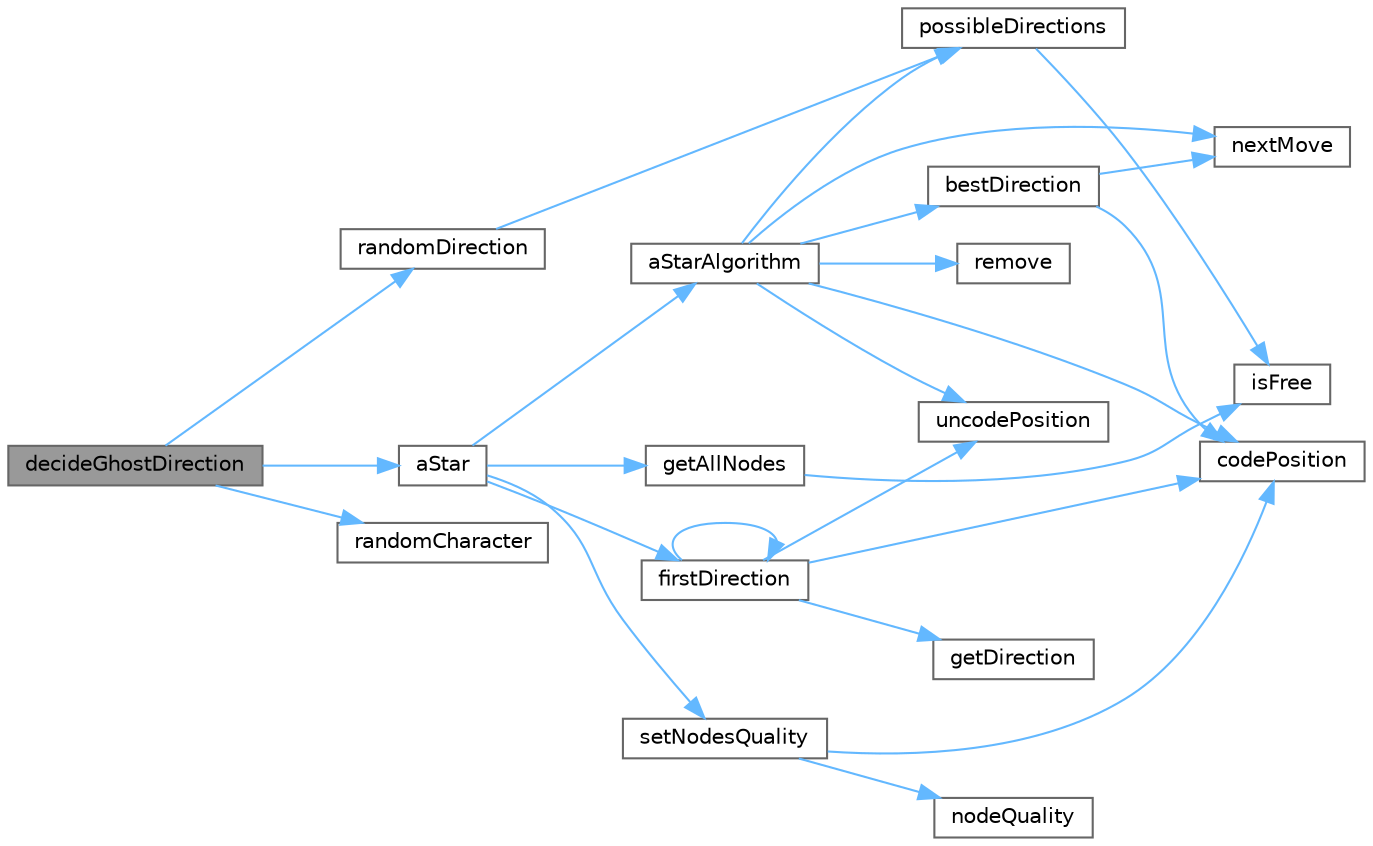 digraph "decideGhostDirection"
{
 // LATEX_PDF_SIZE
  bgcolor="transparent";
  edge [fontname=Helvetica,fontsize=10,labelfontname=Helvetica,labelfontsize=10];
  node [fontname=Helvetica,fontsize=10,shape=box,height=0.2,width=0.4];
  rankdir="LR";
  Node1 [label="decideGhostDirection",height=0.2,width=0.4,color="gray40", fillcolor="grey60", style="filled", fontcolor="black",tooltip=" "];
  Node1 -> Node2 [color="steelblue1",style="solid"];
  Node2 [label="aStar",height=0.2,width=0.4,color="grey40", fillcolor="white", style="filled",URL="$ghost__intelligence_8cpp.html#a1736387c34d2767e769cf73f95eaa572",tooltip=" "];
  Node2 -> Node3 [color="steelblue1",style="solid"];
  Node3 [label="aStarAlgorithm",height=0.2,width=0.4,color="grey40", fillcolor="white", style="filled",URL="$ghost__intelligence_8cpp.html#ae7850a53f5e548a89f5fc7bd313ea30d",tooltip=" "];
  Node3 -> Node4 [color="steelblue1",style="solid"];
  Node4 [label="bestDirection",height=0.2,width=0.4,color="grey40", fillcolor="white", style="filled",URL="$ghost__intelligence_8cpp.html#aa96a92a5f556716af8f446370a5be782",tooltip=" "];
  Node4 -> Node5 [color="steelblue1",style="solid"];
  Node5 [label="codePosition",height=0.2,width=0.4,color="grey40", fillcolor="white", style="filled",URL="$ghost__intelligence_8cpp.html#af131dfae8cf73948925f5bf6803cd4dc",tooltip="convert a Position to a string"];
  Node4 -> Node6 [color="steelblue1",style="solid"];
  Node6 [label="nextMove",height=0.2,width=0.4,color="grey40", fillcolor="white", style="filled",URL="$general_8cpp.html#a4a3d2aecdd95dad3b27401866a6268bc",tooltip=" "];
  Node3 -> Node5 [color="steelblue1",style="solid"];
  Node3 -> Node6 [color="steelblue1",style="solid"];
  Node3 -> Node7 [color="steelblue1",style="solid"];
  Node7 [label="possibleDirections",height=0.2,width=0.4,color="grey40", fillcolor="white", style="filled",URL="$general_8cpp.html#a49b69d17591326e8104b90001fc8e635",tooltip=" "];
  Node7 -> Node8 [color="steelblue1",style="solid"];
  Node8 [label="isFree",height=0.2,width=0.4,color="grey40", fillcolor="white", style="filled",URL="$assertives_8cpp.html#a23b730f99dc9132a7343a500388c27e3",tooltip="A function that checks if a given position is free."];
  Node3 -> Node9 [color="steelblue1",style="solid"];
  Node9 [label="remove",height=0.2,width=0.4,color="grey40", fillcolor="white", style="filled",URL="$ghost__intelligence_8cpp.html#a569048560a0d51e09f6715b64dcb3844",tooltip=" "];
  Node3 -> Node10 [color="steelblue1",style="solid"];
  Node10 [label="uncodePosition",height=0.2,width=0.4,color="grey40", fillcolor="white", style="filled",URL="$ghost__intelligence_8cpp.html#a5ccdcb9f96c7fbbaae872d4c9df2134f",tooltip=" "];
  Node2 -> Node11 [color="steelblue1",style="solid"];
  Node11 [label="firstDirection",height=0.2,width=0.4,color="grey40", fillcolor="white", style="filled",URL="$ghost__intelligence_8cpp.html#a1fbe8983a6b43e0f66152d241229a0df",tooltip=" "];
  Node11 -> Node5 [color="steelblue1",style="solid"];
  Node11 -> Node11 [color="steelblue1",style="solid"];
  Node11 -> Node12 [color="steelblue1",style="solid"];
  Node12 [label="getDirection",height=0.2,width=0.4,color="grey40", fillcolor="white", style="filled",URL="$general_8cpp.html#afe6b83cf4f35dfd94b78afc6bc63928d",tooltip=" "];
  Node11 -> Node10 [color="steelblue1",style="solid"];
  Node2 -> Node13 [color="steelblue1",style="solid"];
  Node13 [label="getAllNodes",height=0.2,width=0.4,color="grey40", fillcolor="white", style="filled",URL="$ghost__intelligence_8cpp.html#a1f530af5c755d488eead876e096fdb0d",tooltip=" "];
  Node13 -> Node8 [color="steelblue1",style="solid"];
  Node2 -> Node14 [color="steelblue1",style="solid"];
  Node14 [label="setNodesQuality",height=0.2,width=0.4,color="grey40", fillcolor="white", style="filled",URL="$ghost__intelligence_8cpp.html#abe78aa040dbd23d0dcd3a65d968647c3",tooltip=" "];
  Node14 -> Node5 [color="steelblue1",style="solid"];
  Node14 -> Node15 [color="steelblue1",style="solid"];
  Node15 [label="nodeQuality",height=0.2,width=0.4,color="grey40", fillcolor="white", style="filled",URL="$ghost__intelligence_8cpp.html#a0fdf8ca591d5e78a3c924bd86ec7be70",tooltip="This function calculates the node quality by using Manhattan distance between the current position an..."];
  Node1 -> Node16 [color="steelblue1",style="solid"];
  Node16 [label="randomCharacter",height=0.2,width=0.4,color="grey40", fillcolor="white", style="filled",URL="$general_8cpp.html#a3fb996e57fc84edc0da04bbe49580a38",tooltip=" "];
  Node1 -> Node17 [color="steelblue1",style="solid"];
  Node17 [label="randomDirection",height=0.2,width=0.4,color="grey40", fillcolor="white", style="filled",URL="$general_8cpp.html#a4793493d097b787c9be2d5de18bf1633",tooltip=" "];
  Node17 -> Node7 [color="steelblue1",style="solid"];
}
